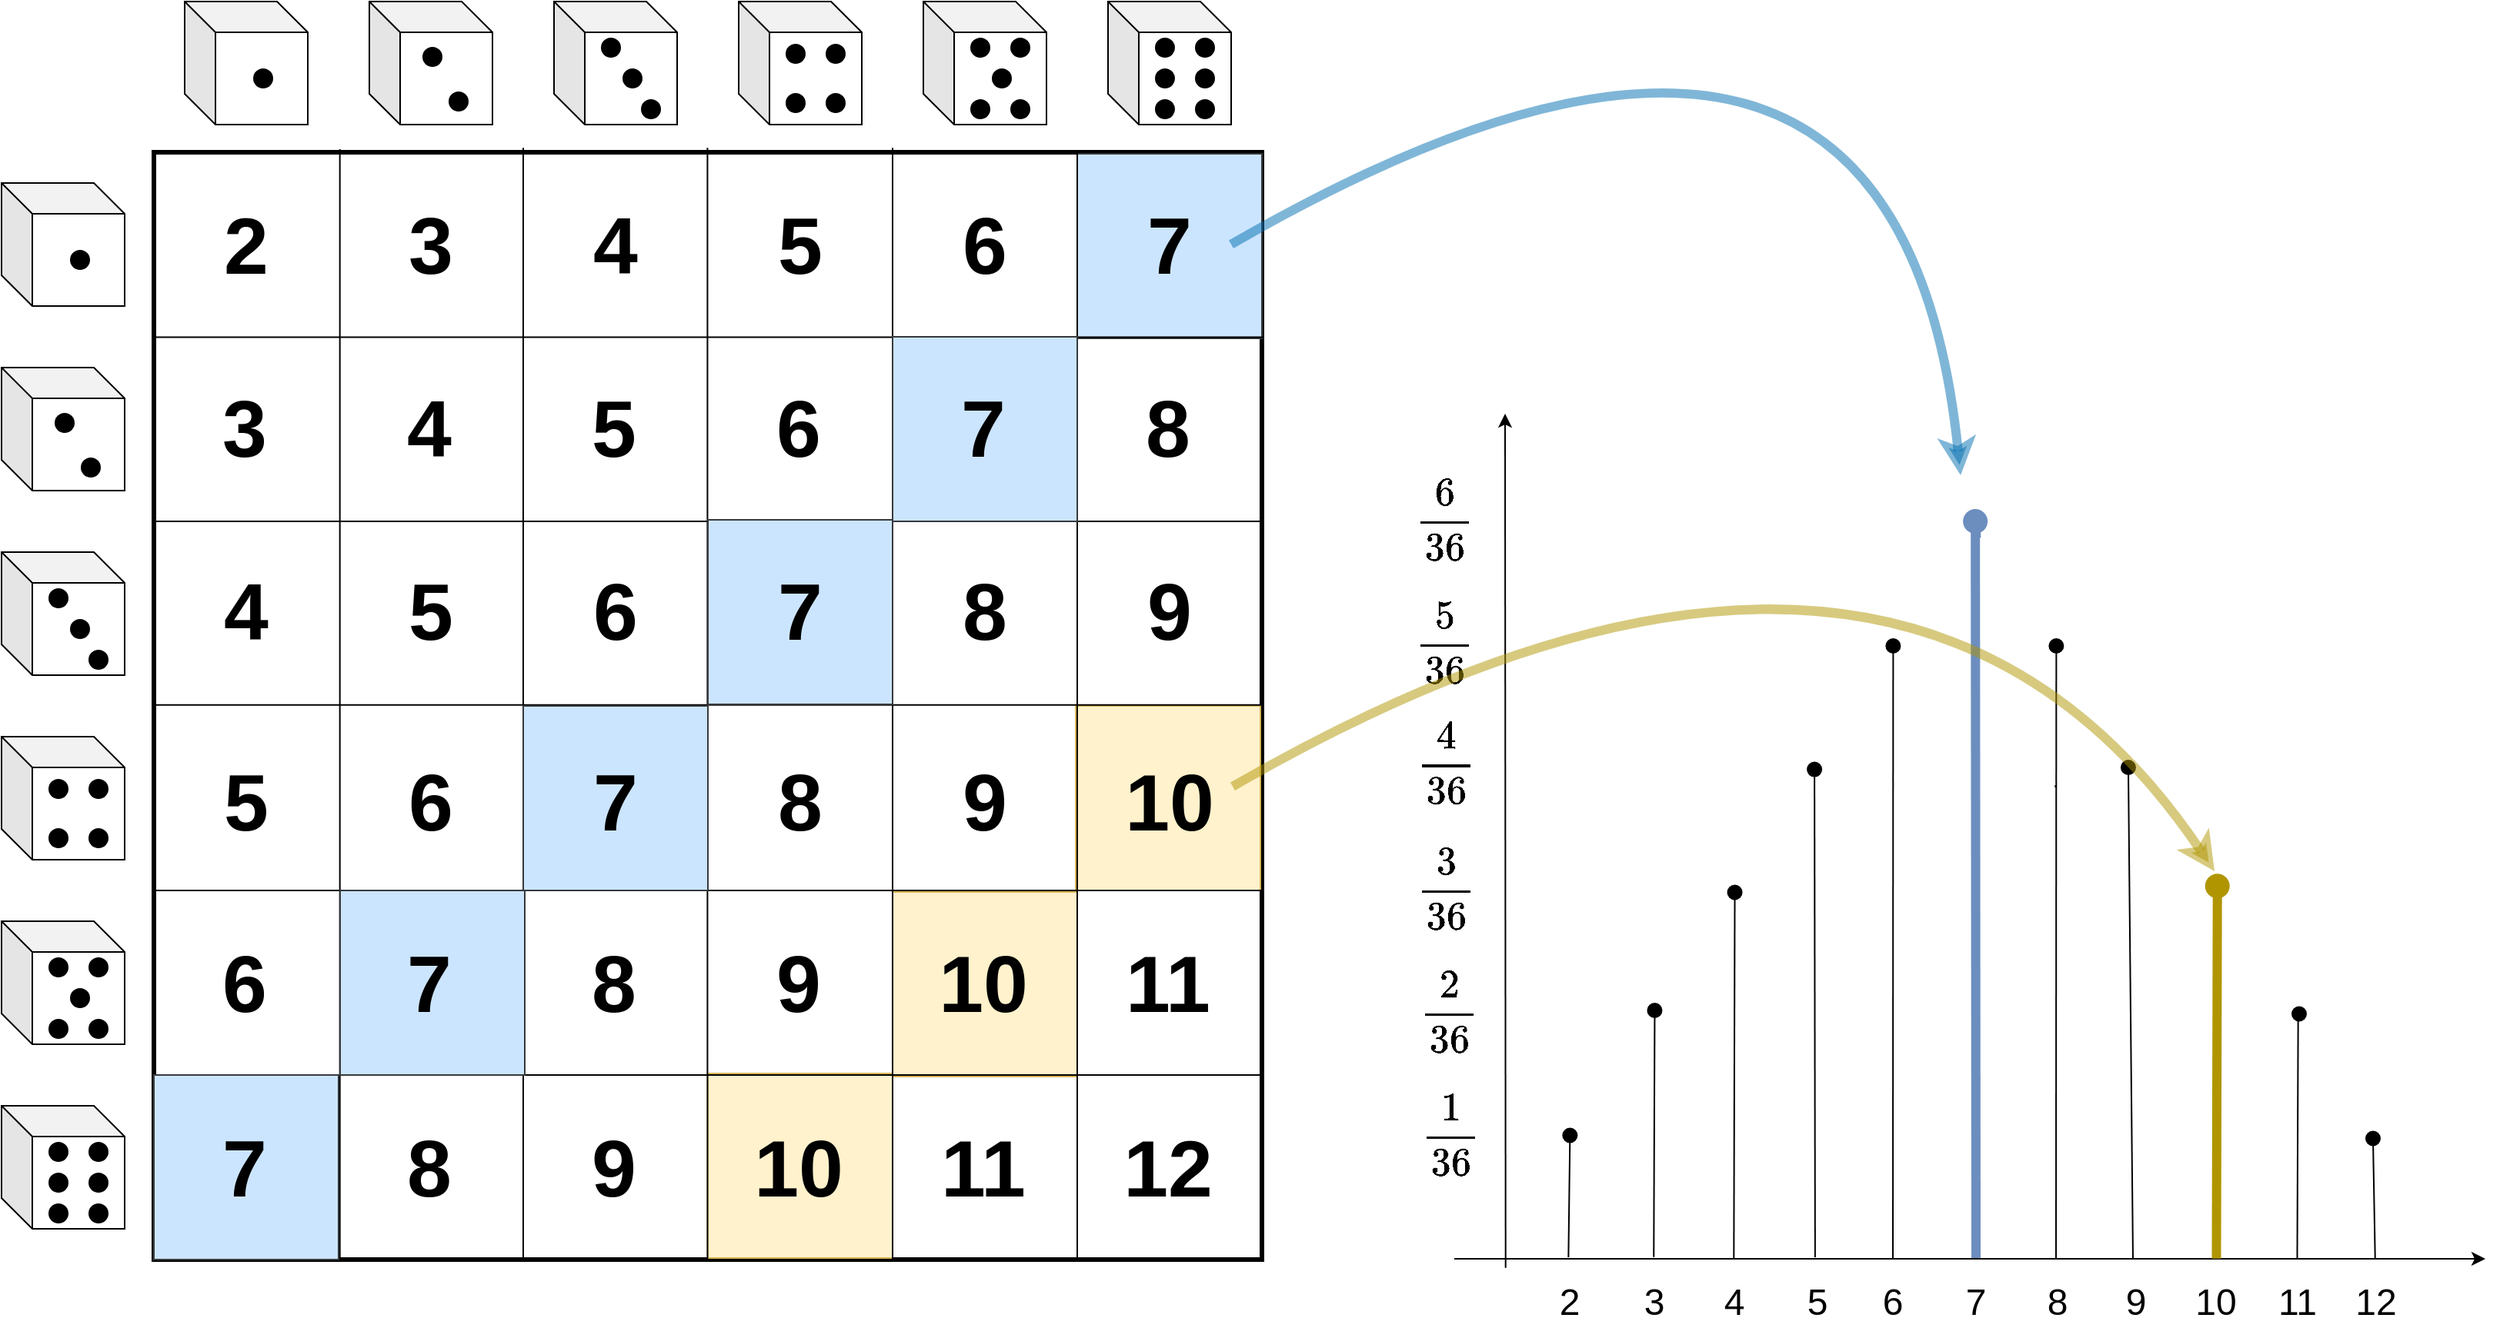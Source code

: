<mxfile version="20.6.0" type="device"><diagram id="nzY0l4XhutitYrdI-aeB" name="Page-1"><mxGraphModel dx="1209" dy="556" grid="1" gridSize="10" guides="1" tooltips="1" connect="1" arrows="1" fold="1" page="1" pageScale="1" pageWidth="850" pageHeight="1100" math="1" shadow="0"><root><mxCell id="0"/><mxCell id="1" parent="0"/><mxCell id="rPhflkrIZMrzXMRbL3An-1" value="" style="rounded=0;whiteSpace=wrap;html=1;strokeWidth=3;" parent="1" vertex="1"><mxGeometry x="120" y="120" width="720" height="720" as="geometry"/></mxCell><mxCell id="jzh67hu_N8r84r_TZuyo-6" value="" style="rounded=0;whiteSpace=wrap;html=1;fontSize=52;fillColor=#fff2cc;strokeColor=#d6b656;" parent="1" vertex="1"><mxGeometry x="480" y="719" width="120" height="120" as="geometry"/></mxCell><mxCell id="jzh67hu_N8r84r_TZuyo-8" value="" style="rounded=0;whiteSpace=wrap;html=1;fontSize=52;fillColor=#fff2cc;strokeColor=#d6b656;" parent="1" vertex="1"><mxGeometry x="719" y="480" width="120" height="120" as="geometry"/></mxCell><mxCell id="jzh67hu_N8r84r_TZuyo-7" value="" style="rounded=0;whiteSpace=wrap;html=1;fontSize=52;fillColor=#fff2cc;strokeColor=#d6b656;" parent="1" vertex="1"><mxGeometry x="600" y="601" width="120" height="120" as="geometry"/></mxCell><mxCell id="fOK0vpeSv_3poe_XGFyb-6" value="" style="rounded=0;whiteSpace=wrap;html=1;fontSize=52;fillColor=#cce5ff;strokeColor=#36393d;" parent="1" vertex="1"><mxGeometry x="720" y="121" width="120" height="120" as="geometry"/></mxCell><mxCell id="rPhflkrIZMrzXMRbL3An-28" value="" style="shape=cube;whiteSpace=wrap;html=1;boundedLbl=1;backgroundOutline=1;darkOpacity=0.05;darkOpacity2=0.1;size=20;rotation=0;" parent="1" vertex="1"><mxGeometry x="21" y="740" width="80" height="80" as="geometry"/></mxCell><mxCell id="rPhflkrIZMrzXMRbL3An-29" value="" style="ellipse;whiteSpace=wrap;html=1;aspect=fixed;fillColor=#000000;" parent="1" vertex="1"><mxGeometry x="52" y="764" width="12" height="12" as="geometry"/></mxCell><mxCell id="rPhflkrIZMrzXMRbL3An-30" value="" style="ellipse;whiteSpace=wrap;html=1;aspect=fixed;fillColor=#000000;" parent="1" vertex="1"><mxGeometry x="52" y="784" width="12" height="12" as="geometry"/></mxCell><mxCell id="rPhflkrIZMrzXMRbL3An-31" value="" style="ellipse;whiteSpace=wrap;html=1;aspect=fixed;fillColor=#000000;" parent="1" vertex="1"><mxGeometry x="52" y="804" width="12" height="12" as="geometry"/></mxCell><mxCell id="rPhflkrIZMrzXMRbL3An-33" value="" style="ellipse;whiteSpace=wrap;html=1;aspect=fixed;fillColor=#000000;" parent="1" vertex="1"><mxGeometry x="78" y="764" width="12" height="12" as="geometry"/></mxCell><mxCell id="rPhflkrIZMrzXMRbL3An-34" value="" style="ellipse;whiteSpace=wrap;html=1;aspect=fixed;fillColor=#000000;" parent="1" vertex="1"><mxGeometry x="78" y="784" width="12" height="12" as="geometry"/></mxCell><mxCell id="rPhflkrIZMrzXMRbL3An-35" value="" style="ellipse;whiteSpace=wrap;html=1;aspect=fixed;fillColor=#000000;" parent="1" vertex="1"><mxGeometry x="78" y="804" width="12" height="12" as="geometry"/></mxCell><mxCell id="rPhflkrIZMrzXMRbL3An-36" value="" style="shape=cube;whiteSpace=wrap;html=1;boundedLbl=1;backgroundOutline=1;darkOpacity=0.05;darkOpacity2=0.1;size=20;rotation=0;" parent="1" vertex="1"><mxGeometry x="21" y="620" width="80" height="80" as="geometry"/></mxCell><mxCell id="rPhflkrIZMrzXMRbL3An-37" value="" style="ellipse;whiteSpace=wrap;html=1;aspect=fixed;fillColor=#000000;" parent="1" vertex="1"><mxGeometry x="52" y="644" width="12" height="12" as="geometry"/></mxCell><mxCell id="rPhflkrIZMrzXMRbL3An-39" value="" style="ellipse;whiteSpace=wrap;html=1;aspect=fixed;fillColor=#000000;" parent="1" vertex="1"><mxGeometry x="52" y="684" width="12" height="12" as="geometry"/></mxCell><mxCell id="rPhflkrIZMrzXMRbL3An-40" value="" style="ellipse;whiteSpace=wrap;html=1;aspect=fixed;fillColor=#000000;" parent="1" vertex="1"><mxGeometry x="78" y="644" width="12" height="12" as="geometry"/></mxCell><mxCell id="rPhflkrIZMrzXMRbL3An-41" value="" style="ellipse;whiteSpace=wrap;html=1;aspect=fixed;fillColor=#000000;" parent="1" vertex="1"><mxGeometry x="66" y="664" width="12" height="12" as="geometry"/></mxCell><mxCell id="rPhflkrIZMrzXMRbL3An-42" value="" style="ellipse;whiteSpace=wrap;html=1;aspect=fixed;fillColor=#000000;" parent="1" vertex="1"><mxGeometry x="78" y="684" width="12" height="12" as="geometry"/></mxCell><mxCell id="rPhflkrIZMrzXMRbL3An-49" value="" style="shape=cube;whiteSpace=wrap;html=1;boundedLbl=1;backgroundOutline=1;darkOpacity=0.05;darkOpacity2=0.1;size=20;rotation=0;" parent="1" vertex="1"><mxGeometry x="21" y="500" width="80" height="80" as="geometry"/></mxCell><mxCell id="rPhflkrIZMrzXMRbL3An-50" value="" style="ellipse;whiteSpace=wrap;html=1;aspect=fixed;fillColor=#000000;" parent="1" vertex="1"><mxGeometry x="52" y="528" width="12" height="12" as="geometry"/></mxCell><mxCell id="rPhflkrIZMrzXMRbL3An-51" value="" style="ellipse;whiteSpace=wrap;html=1;aspect=fixed;fillColor=#000000;" parent="1" vertex="1"><mxGeometry x="52" y="560" width="12" height="12" as="geometry"/></mxCell><mxCell id="rPhflkrIZMrzXMRbL3An-52" value="" style="ellipse;whiteSpace=wrap;html=1;aspect=fixed;fillColor=#000000;" parent="1" vertex="1"><mxGeometry x="78" y="528" width="12" height="12" as="geometry"/></mxCell><mxCell id="rPhflkrIZMrzXMRbL3An-54" value="" style="ellipse;whiteSpace=wrap;html=1;aspect=fixed;fillColor=#000000;" parent="1" vertex="1"><mxGeometry x="78" y="560" width="12" height="12" as="geometry"/></mxCell><mxCell id="rPhflkrIZMrzXMRbL3An-56" value="" style="endArrow=none;html=1;rounded=0;exitX=0;exitY=0.167;exitDx=0;exitDy=0;exitPerimeter=0;entryX=1.002;entryY=0.167;entryDx=0;entryDy=0;entryPerimeter=0;" parent="1" source="rPhflkrIZMrzXMRbL3An-1" target="rPhflkrIZMrzXMRbL3An-1" edge="1"><mxGeometry width="50" height="50" relative="1" as="geometry"><mxPoint x="210" y="380" as="sourcePoint"/><mxPoint x="260" y="330" as="targetPoint"/></mxGeometry></mxCell><mxCell id="rPhflkrIZMrzXMRbL3An-57" value="" style="endArrow=none;html=1;rounded=0;exitX=0;exitY=0.167;exitDx=0;exitDy=0;exitPerimeter=0;entryX=1.002;entryY=0.167;entryDx=0;entryDy=0;entryPerimeter=0;" parent="1" edge="1"><mxGeometry width="50" height="50" relative="1" as="geometry"><mxPoint x="119.28" y="360.0" as="sourcePoint"/><mxPoint x="840.72" y="360.0" as="targetPoint"/></mxGeometry></mxCell><mxCell id="rPhflkrIZMrzXMRbL3An-58" value="" style="endArrow=none;html=1;rounded=0;exitX=0;exitY=0.167;exitDx=0;exitDy=0;exitPerimeter=0;entryX=1.002;entryY=0.167;entryDx=0;entryDy=0;entryPerimeter=0;" parent="1" edge="1"><mxGeometry width="50" height="50" relative="1" as="geometry"><mxPoint x="120.0" y="479.41" as="sourcePoint"/><mxPoint x="841.44" y="479.41" as="targetPoint"/></mxGeometry></mxCell><mxCell id="rPhflkrIZMrzXMRbL3An-59" value="" style="endArrow=none;html=1;rounded=0;exitX=0;exitY=0.167;exitDx=0;exitDy=0;exitPerimeter=0;entryX=1.002;entryY=0.167;entryDx=0;entryDy=0;entryPerimeter=0;" parent="1" edge="1"><mxGeometry width="50" height="50" relative="1" as="geometry"><mxPoint x="120.0" y="600.0" as="sourcePoint"/><mxPoint x="841.44" y="600.0" as="targetPoint"/></mxGeometry></mxCell><mxCell id="rPhflkrIZMrzXMRbL3An-60" value="" style="endArrow=none;html=1;rounded=0;exitX=0;exitY=0.167;exitDx=0;exitDy=0;exitPerimeter=0;entryX=1.002;entryY=0.167;entryDx=0;entryDy=0;entryPerimeter=0;" parent="1" edge="1"><mxGeometry width="50" height="50" relative="1" as="geometry"><mxPoint x="118.56" y="720.0" as="sourcePoint"/><mxPoint x="840.0" y="720.0" as="targetPoint"/></mxGeometry></mxCell><mxCell id="rPhflkrIZMrzXMRbL3An-61" value="" style="endArrow=none;html=1;rounded=0;exitX=0.172;exitY=0;exitDx=0;exitDy=0;exitPerimeter=0;entryX=0.172;entryY=1.004;entryDx=0;entryDy=0;entryPerimeter=0;" parent="1" edge="1"><mxGeometry width="50" height="50" relative="1" as="geometry"><mxPoint x="240.84" y="118.0" as="sourcePoint"/><mxPoint x="240.84" y="840.88" as="targetPoint"/></mxGeometry></mxCell><mxCell id="rPhflkrIZMrzXMRbL3An-62" value="" style="endArrow=none;html=1;rounded=0;exitX=0.172;exitY=0;exitDx=0;exitDy=0;exitPerimeter=0;entryX=0.172;entryY=1.004;entryDx=0;entryDy=0;entryPerimeter=0;" parent="1" edge="1"><mxGeometry width="50" height="50" relative="1" as="geometry"><mxPoint x="360.0" y="117.12" as="sourcePoint"/><mxPoint x="360.0" y="840.0" as="targetPoint"/></mxGeometry></mxCell><mxCell id="rPhflkrIZMrzXMRbL3An-63" value="" style="endArrow=none;html=1;rounded=0;exitX=0.172;exitY=0;exitDx=0;exitDy=0;exitPerimeter=0;entryX=0.172;entryY=1.004;entryDx=0;entryDy=0;entryPerimeter=0;" parent="1" edge="1"><mxGeometry width="50" height="50" relative="1" as="geometry"><mxPoint x="479.71" y="117.12" as="sourcePoint"/><mxPoint x="479.71" y="840.0" as="targetPoint"/></mxGeometry></mxCell><mxCell id="rPhflkrIZMrzXMRbL3An-64" value="" style="endArrow=none;html=1;rounded=0;exitX=0.172;exitY=0;exitDx=0;exitDy=0;exitPerimeter=0;entryX=0.172;entryY=1.004;entryDx=0;entryDy=0;entryPerimeter=0;" parent="1" edge="1"><mxGeometry width="50" height="50" relative="1" as="geometry"><mxPoint x="600.0" y="117.12" as="sourcePoint"/><mxPoint x="600.0" y="840.0" as="targetPoint"/></mxGeometry></mxCell><mxCell id="rPhflkrIZMrzXMRbL3An-65" value="" style="endArrow=none;html=1;rounded=0;exitX=0.172;exitY=0;exitDx=0;exitDy=0;exitPerimeter=0;entryX=0.172;entryY=1.004;entryDx=0;entryDy=0;entryPerimeter=0;" parent="1" edge="1"><mxGeometry width="50" height="50" relative="1" as="geometry"><mxPoint x="720" y="118.56" as="sourcePoint"/><mxPoint x="720" y="841.44" as="targetPoint"/></mxGeometry></mxCell><mxCell id="rPhflkrIZMrzXMRbL3An-72" value="" style="shape=cube;whiteSpace=wrap;html=1;boundedLbl=1;backgroundOutline=1;darkOpacity=0.05;darkOpacity2=0.1;size=20;rotation=0;" parent="1" vertex="1"><mxGeometry x="21" y="380" width="80" height="80" as="geometry"/></mxCell><mxCell id="rPhflkrIZMrzXMRbL3An-73" value="" style="ellipse;whiteSpace=wrap;html=1;aspect=fixed;fillColor=#000000;" parent="1" vertex="1"><mxGeometry x="52" y="404" width="12" height="12" as="geometry"/></mxCell><mxCell id="rPhflkrIZMrzXMRbL3An-76" value="" style="ellipse;whiteSpace=wrap;html=1;aspect=fixed;fillColor=#000000;" parent="1" vertex="1"><mxGeometry x="66" y="424" width="12" height="12" as="geometry"/></mxCell><mxCell id="rPhflkrIZMrzXMRbL3An-77" value="" style="ellipse;whiteSpace=wrap;html=1;aspect=fixed;fillColor=#000000;" parent="1" vertex="1"><mxGeometry x="78" y="444" width="12" height="12" as="geometry"/></mxCell><mxCell id="rPhflkrIZMrzXMRbL3An-78" value="" style="shape=cube;whiteSpace=wrap;html=1;boundedLbl=1;backgroundOutline=1;darkOpacity=0.05;darkOpacity2=0.1;size=20;rotation=0;" parent="1" vertex="1"><mxGeometry x="21" y="260" width="80" height="80" as="geometry"/></mxCell><mxCell id="rPhflkrIZMrzXMRbL3An-79" value="" style="ellipse;whiteSpace=wrap;html=1;aspect=fixed;fillColor=#000000;" parent="1" vertex="1"><mxGeometry x="56" y="290" width="12" height="12" as="geometry"/></mxCell><mxCell id="rPhflkrIZMrzXMRbL3An-81" value="" style="ellipse;whiteSpace=wrap;html=1;aspect=fixed;fillColor=#000000;" parent="1" vertex="1"><mxGeometry x="73" y="319" width="12" height="12" as="geometry"/></mxCell><mxCell id="rPhflkrIZMrzXMRbL3An-82" value="" style="shape=cube;whiteSpace=wrap;html=1;boundedLbl=1;backgroundOutline=1;darkOpacity=0.05;darkOpacity2=0.1;size=20;rotation=0;" parent="1" vertex="1"><mxGeometry x="21" y="140" width="80" height="80" as="geometry"/></mxCell><mxCell id="rPhflkrIZMrzXMRbL3An-84" value="" style="ellipse;whiteSpace=wrap;html=1;aspect=fixed;fillColor=#000000;" parent="1" vertex="1"><mxGeometry x="66" y="184" width="12" height="12" as="geometry"/></mxCell><mxCell id="rPhflkrIZMrzXMRbL3An-113" value="" style="shape=cube;whiteSpace=wrap;html=1;boundedLbl=1;backgroundOutline=1;darkOpacity=0.05;darkOpacity2=0.1;size=20;rotation=0;" parent="1" vertex="1"><mxGeometry x="140" y="22" width="80" height="80" as="geometry"/></mxCell><mxCell id="rPhflkrIZMrzXMRbL3An-114" value="" style="ellipse;whiteSpace=wrap;html=1;aspect=fixed;fillColor=#000000;" parent="1" vertex="1"><mxGeometry x="185" y="66" width="12" height="12" as="geometry"/></mxCell><mxCell id="rPhflkrIZMrzXMRbL3An-115" value="" style="shape=cube;whiteSpace=wrap;html=1;boundedLbl=1;backgroundOutline=1;darkOpacity=0.05;darkOpacity2=0.1;size=20;rotation=0;" parent="1" vertex="1"><mxGeometry x="260" y="22" width="80" height="80" as="geometry"/></mxCell><mxCell id="rPhflkrIZMrzXMRbL3An-116" value="" style="ellipse;whiteSpace=wrap;html=1;aspect=fixed;fillColor=#000000;" parent="1" vertex="1"><mxGeometry x="295" y="52" width="12" height="12" as="geometry"/></mxCell><mxCell id="rPhflkrIZMrzXMRbL3An-117" value="" style="ellipse;whiteSpace=wrap;html=1;aspect=fixed;fillColor=#000000;" parent="1" vertex="1"><mxGeometry x="312" y="81" width="12" height="12" as="geometry"/></mxCell><mxCell id="rPhflkrIZMrzXMRbL3An-118" value="" style="shape=cube;whiteSpace=wrap;html=1;boundedLbl=1;backgroundOutline=1;darkOpacity=0.05;darkOpacity2=0.1;size=20;rotation=0;" parent="1" vertex="1"><mxGeometry x="380" y="22" width="80" height="80" as="geometry"/></mxCell><mxCell id="rPhflkrIZMrzXMRbL3An-119" value="" style="ellipse;whiteSpace=wrap;html=1;aspect=fixed;fillColor=#000000;" parent="1" vertex="1"><mxGeometry x="411" y="46" width="12" height="12" as="geometry"/></mxCell><mxCell id="rPhflkrIZMrzXMRbL3An-120" value="" style="ellipse;whiteSpace=wrap;html=1;aspect=fixed;fillColor=#000000;" parent="1" vertex="1"><mxGeometry x="425" y="66" width="12" height="12" as="geometry"/></mxCell><mxCell id="rPhflkrIZMrzXMRbL3An-121" value="" style="ellipse;whiteSpace=wrap;html=1;aspect=fixed;fillColor=#000000;" parent="1" vertex="1"><mxGeometry x="437" y="86" width="12" height="12" as="geometry"/></mxCell><mxCell id="rPhflkrIZMrzXMRbL3An-122" value="" style="shape=cube;whiteSpace=wrap;html=1;boundedLbl=1;backgroundOutline=1;darkOpacity=0.05;darkOpacity2=0.1;size=20;rotation=0;" parent="1" vertex="1"><mxGeometry x="500" y="22" width="80" height="80" as="geometry"/></mxCell><mxCell id="rPhflkrIZMrzXMRbL3An-123" value="" style="ellipse;whiteSpace=wrap;html=1;aspect=fixed;fillColor=#000000;" parent="1" vertex="1"><mxGeometry x="531" y="50" width="12" height="12" as="geometry"/></mxCell><mxCell id="rPhflkrIZMrzXMRbL3An-124" value="" style="ellipse;whiteSpace=wrap;html=1;aspect=fixed;fillColor=#000000;" parent="1" vertex="1"><mxGeometry x="531" y="82" width="12" height="12" as="geometry"/></mxCell><mxCell id="rPhflkrIZMrzXMRbL3An-125" value="" style="ellipse;whiteSpace=wrap;html=1;aspect=fixed;fillColor=#000000;" parent="1" vertex="1"><mxGeometry x="557" y="50" width="12" height="12" as="geometry"/></mxCell><mxCell id="rPhflkrIZMrzXMRbL3An-126" value="" style="ellipse;whiteSpace=wrap;html=1;aspect=fixed;fillColor=#000000;" parent="1" vertex="1"><mxGeometry x="557" y="82" width="12" height="12" as="geometry"/></mxCell><mxCell id="rPhflkrIZMrzXMRbL3An-127" value="" style="shape=cube;whiteSpace=wrap;html=1;boundedLbl=1;backgroundOutline=1;darkOpacity=0.05;darkOpacity2=0.1;size=20;rotation=0;" parent="1" vertex="1"><mxGeometry x="620" y="22" width="80" height="80" as="geometry"/></mxCell><mxCell id="rPhflkrIZMrzXMRbL3An-128" value="" style="ellipse;whiteSpace=wrap;html=1;aspect=fixed;fillColor=#000000;" parent="1" vertex="1"><mxGeometry x="651" y="46" width="12" height="12" as="geometry"/></mxCell><mxCell id="rPhflkrIZMrzXMRbL3An-129" value="" style="ellipse;whiteSpace=wrap;html=1;aspect=fixed;fillColor=#000000;" parent="1" vertex="1"><mxGeometry x="651" y="86" width="12" height="12" as="geometry"/></mxCell><mxCell id="rPhflkrIZMrzXMRbL3An-130" value="" style="ellipse;whiteSpace=wrap;html=1;aspect=fixed;fillColor=#000000;" parent="1" vertex="1"><mxGeometry x="677" y="46" width="12" height="12" as="geometry"/></mxCell><mxCell id="rPhflkrIZMrzXMRbL3An-131" value="" style="ellipse;whiteSpace=wrap;html=1;aspect=fixed;fillColor=#000000;" parent="1" vertex="1"><mxGeometry x="665" y="66" width="12" height="12" as="geometry"/></mxCell><mxCell id="rPhflkrIZMrzXMRbL3An-132" value="" style="ellipse;whiteSpace=wrap;html=1;aspect=fixed;fillColor=#000000;" parent="1" vertex="1"><mxGeometry x="677" y="86" width="12" height="12" as="geometry"/></mxCell><mxCell id="rPhflkrIZMrzXMRbL3An-133" value="" style="shape=cube;whiteSpace=wrap;html=1;boundedLbl=1;backgroundOutline=1;darkOpacity=0.05;darkOpacity2=0.1;size=20;rotation=0;" parent="1" vertex="1"><mxGeometry x="740" y="22" width="80" height="80" as="geometry"/></mxCell><mxCell id="rPhflkrIZMrzXMRbL3An-134" value="" style="ellipse;whiteSpace=wrap;html=1;aspect=fixed;fillColor=#000000;" parent="1" vertex="1"><mxGeometry x="771" y="46" width="12" height="12" as="geometry"/></mxCell><mxCell id="rPhflkrIZMrzXMRbL3An-135" value="" style="ellipse;whiteSpace=wrap;html=1;aspect=fixed;fillColor=#000000;" parent="1" vertex="1"><mxGeometry x="771" y="66" width="12" height="12" as="geometry"/></mxCell><mxCell id="rPhflkrIZMrzXMRbL3An-136" value="" style="ellipse;whiteSpace=wrap;html=1;aspect=fixed;fillColor=#000000;" parent="1" vertex="1"><mxGeometry x="771" y="86" width="12" height="12" as="geometry"/></mxCell><mxCell id="rPhflkrIZMrzXMRbL3An-137" value="" style="ellipse;whiteSpace=wrap;html=1;aspect=fixed;fillColor=#000000;" parent="1" vertex="1"><mxGeometry x="797" y="46" width="12" height="12" as="geometry"/></mxCell><mxCell id="rPhflkrIZMrzXMRbL3An-138" value="" style="ellipse;whiteSpace=wrap;html=1;aspect=fixed;fillColor=#000000;" parent="1" vertex="1"><mxGeometry x="797" y="66" width="12" height="12" as="geometry"/></mxCell><mxCell id="rPhflkrIZMrzXMRbL3An-139" value="" style="ellipse;whiteSpace=wrap;html=1;aspect=fixed;fillColor=#000000;" parent="1" vertex="1"><mxGeometry x="797" y="86" width="12" height="12" as="geometry"/></mxCell><mxCell id="rPhflkrIZMrzXMRbL3An-141" value="2" style="text;html=1;strokeColor=none;fillColor=none;align=center;verticalAlign=middle;whiteSpace=wrap;rounded=0;fontStyle=1;fontSize=52;" parent="1" vertex="1"><mxGeometry x="150" y="166" width="60" height="30" as="geometry"/></mxCell><mxCell id="rPhflkrIZMrzXMRbL3An-142" value="3" style="text;html=1;strokeColor=none;fillColor=none;align=center;verticalAlign=middle;whiteSpace=wrap;rounded=0;fontStyle=1;fontSize=52;" parent="1" vertex="1"><mxGeometry x="270" y="166" width="60" height="30" as="geometry"/></mxCell><mxCell id="rPhflkrIZMrzXMRbL3An-143" value="4" style="text;html=1;strokeColor=none;fillColor=none;align=center;verticalAlign=middle;whiteSpace=wrap;rounded=0;fontStyle=1;fontSize=52;" parent="1" vertex="1"><mxGeometry x="390" y="166" width="60" height="30" as="geometry"/></mxCell><mxCell id="rPhflkrIZMrzXMRbL3An-144" value="5" style="text;html=1;strokeColor=none;fillColor=none;align=center;verticalAlign=middle;whiteSpace=wrap;rounded=0;fontStyle=1;fontSize=52;" parent="1" vertex="1"><mxGeometry x="510" y="166" width="60" height="30" as="geometry"/></mxCell><mxCell id="rPhflkrIZMrzXMRbL3An-145" value="6" style="text;html=1;strokeColor=none;fillColor=none;align=center;verticalAlign=middle;whiteSpace=wrap;rounded=0;fontStyle=1;fontSize=52;" parent="1" vertex="1"><mxGeometry x="630" y="166" width="60" height="30" as="geometry"/></mxCell><mxCell id="rPhflkrIZMrzXMRbL3An-146" value="7" style="text;html=1;strokeColor=none;fillColor=none;align=center;verticalAlign=middle;whiteSpace=wrap;rounded=0;fontStyle=1;fontSize=52;" parent="1" vertex="1"><mxGeometry x="750" y="166" width="60" height="30" as="geometry"/></mxCell><mxCell id="rPhflkrIZMrzXMRbL3An-147" value="3" style="text;html=1;strokeColor=none;fillColor=none;align=center;verticalAlign=middle;whiteSpace=wrap;rounded=0;fontStyle=1;fontSize=52;" parent="1" vertex="1"><mxGeometry x="149" y="285" width="60" height="30" as="geometry"/></mxCell><mxCell id="rPhflkrIZMrzXMRbL3An-148" value="4" style="text;html=1;strokeColor=none;fillColor=none;align=center;verticalAlign=middle;whiteSpace=wrap;rounded=0;fontStyle=1;fontSize=52;" parent="1" vertex="1"><mxGeometry x="269" y="285" width="60" height="30" as="geometry"/></mxCell><mxCell id="rPhflkrIZMrzXMRbL3An-149" value="5" style="text;html=1;strokeColor=none;fillColor=none;align=center;verticalAlign=middle;whiteSpace=wrap;rounded=0;fontStyle=1;fontSize=52;" parent="1" vertex="1"><mxGeometry x="389" y="285" width="60" height="30" as="geometry"/></mxCell><mxCell id="fOK0vpeSv_3poe_XGFyb-5" value="" style="rounded=0;whiteSpace=wrap;html=1;fontSize=52;fillColor=#cce5ff;strokeColor=#36393d;" parent="1" vertex="1"><mxGeometry x="600" y="240" width="120" height="120" as="geometry"/></mxCell><mxCell id="rPhflkrIZMrzXMRbL3An-150" value="6" style="text;html=1;strokeColor=none;fillColor=none;align=center;verticalAlign=middle;whiteSpace=wrap;rounded=0;fontStyle=1;fontSize=52;" parent="1" vertex="1"><mxGeometry x="509" y="285" width="60" height="30" as="geometry"/></mxCell><mxCell id="rPhflkrIZMrzXMRbL3An-151" value="7" style="text;html=1;strokeColor=none;fillColor=none;align=center;verticalAlign=middle;whiteSpace=wrap;rounded=0;fontStyle=1;fontSize=52;" parent="1" vertex="1"><mxGeometry x="629" y="285" width="60" height="30" as="geometry"/></mxCell><mxCell id="rPhflkrIZMrzXMRbL3An-152" value="8" style="text;html=1;strokeColor=none;fillColor=none;align=center;verticalAlign=middle;whiteSpace=wrap;rounded=0;fontStyle=1;fontSize=52;" parent="1" vertex="1"><mxGeometry x="749" y="285" width="60" height="30" as="geometry"/></mxCell><mxCell id="rPhflkrIZMrzXMRbL3An-159" value="4" style="text;html=1;strokeColor=none;fillColor=none;align=center;verticalAlign=middle;whiteSpace=wrap;rounded=0;fontStyle=1;fontSize=52;" parent="1" vertex="1"><mxGeometry x="150" y="404" width="60" height="30" as="geometry"/></mxCell><mxCell id="rPhflkrIZMrzXMRbL3An-160" value="5" style="text;html=1;strokeColor=none;fillColor=none;align=center;verticalAlign=middle;whiteSpace=wrap;rounded=0;fontStyle=1;fontSize=52;" parent="1" vertex="1"><mxGeometry x="270" y="404" width="60" height="30" as="geometry"/></mxCell><mxCell id="fOK0vpeSv_3poe_XGFyb-4" value="" style="rounded=0;whiteSpace=wrap;html=1;fontSize=52;fillColor=#cce5ff;strokeColor=#36393d;" parent="1" vertex="1"><mxGeometry x="480" y="359" width="120" height="120" as="geometry"/></mxCell><mxCell id="rPhflkrIZMrzXMRbL3An-161" value="6" style="text;html=1;strokeColor=none;fillColor=none;align=center;verticalAlign=middle;whiteSpace=wrap;rounded=0;fontStyle=1;fontSize=52;" parent="1" vertex="1"><mxGeometry x="390" y="404" width="60" height="30" as="geometry"/></mxCell><mxCell id="rPhflkrIZMrzXMRbL3An-162" value="7" style="text;html=1;strokeColor=none;fillColor=none;align=center;verticalAlign=middle;whiteSpace=wrap;rounded=0;fontStyle=1;fontSize=52;" parent="1" vertex="1"><mxGeometry x="510" y="404" width="60" height="30" as="geometry"/></mxCell><mxCell id="rPhflkrIZMrzXMRbL3An-163" value="8" style="text;html=1;strokeColor=none;fillColor=none;align=center;verticalAlign=middle;whiteSpace=wrap;rounded=0;fontStyle=1;fontSize=52;" parent="1" vertex="1"><mxGeometry x="630" y="404" width="60" height="30" as="geometry"/></mxCell><mxCell id="rPhflkrIZMrzXMRbL3An-164" value="9" style="text;html=1;strokeColor=none;fillColor=none;align=center;verticalAlign=middle;whiteSpace=wrap;rounded=0;fontStyle=1;fontSize=52;" parent="1" vertex="1"><mxGeometry x="750" y="404" width="60" height="30" as="geometry"/></mxCell><mxCell id="rPhflkrIZMrzXMRbL3An-165" value="5" style="text;html=1;strokeColor=none;fillColor=none;align=center;verticalAlign=middle;whiteSpace=wrap;rounded=0;fontStyle=1;fontSize=52;" parent="1" vertex="1"><mxGeometry x="150" y="528" width="60" height="30" as="geometry"/></mxCell><mxCell id="rPhflkrIZMrzXMRbL3An-166" value="6" style="text;html=1;strokeColor=none;fillColor=none;align=center;verticalAlign=middle;whiteSpace=wrap;rounded=0;fontStyle=1;fontSize=52;" parent="1" vertex="1"><mxGeometry x="270" y="528" width="60" height="30" as="geometry"/></mxCell><mxCell id="fOK0vpeSv_3poe_XGFyb-3" value="" style="rounded=0;whiteSpace=wrap;html=1;fontSize=52;fillColor=#cce5ff;strokeColor=#36393d;" parent="1" vertex="1"><mxGeometry x="360" y="480" width="120" height="120" as="geometry"/></mxCell><mxCell id="rPhflkrIZMrzXMRbL3An-167" value="7" style="text;html=1;strokeColor=none;fillColor=none;align=center;verticalAlign=middle;whiteSpace=wrap;rounded=0;fontStyle=1;fontSize=52;" parent="1" vertex="1"><mxGeometry x="390" y="528" width="60" height="30" as="geometry"/></mxCell><mxCell id="rPhflkrIZMrzXMRbL3An-168" value="8" style="text;html=1;strokeColor=none;fillColor=none;align=center;verticalAlign=middle;whiteSpace=wrap;rounded=0;fontStyle=1;fontSize=52;" parent="1" vertex="1"><mxGeometry x="510" y="528" width="60" height="30" as="geometry"/></mxCell><mxCell id="rPhflkrIZMrzXMRbL3An-169" value="9" style="text;html=1;strokeColor=none;fillColor=none;align=center;verticalAlign=middle;whiteSpace=wrap;rounded=0;fontStyle=1;fontSize=52;" parent="1" vertex="1"><mxGeometry x="630" y="528" width="60" height="30" as="geometry"/></mxCell><mxCell id="rPhflkrIZMrzXMRbL3An-170" value="10" style="text;html=1;strokeColor=none;fillColor=none;align=center;verticalAlign=middle;whiteSpace=wrap;rounded=0;fontStyle=1;fontSize=52;" parent="1" vertex="1"><mxGeometry x="750" y="528" width="60" height="30" as="geometry"/></mxCell><mxCell id="fOK0vpeSv_3poe_XGFyb-2" value="" style="rounded=0;whiteSpace=wrap;html=1;fontSize=52;fillColor=#cce5ff;strokeColor=#36393d;" parent="1" vertex="1"><mxGeometry x="241" y="600" width="120" height="120" as="geometry"/></mxCell><mxCell id="rPhflkrIZMrzXMRbL3An-171" value="6" style="text;html=1;strokeColor=none;fillColor=none;align=center;verticalAlign=middle;whiteSpace=wrap;rounded=0;fontStyle=1;fontSize=52;" parent="1" vertex="1"><mxGeometry x="149" y="646" width="60" height="30" as="geometry"/></mxCell><mxCell id="rPhflkrIZMrzXMRbL3An-172" value="7" style="text;html=1;strokeColor=none;fillColor=none;align=center;verticalAlign=middle;whiteSpace=wrap;rounded=0;fontStyle=1;fontSize=52;" parent="1" vertex="1"><mxGeometry x="269" y="646" width="60" height="30" as="geometry"/></mxCell><mxCell id="rPhflkrIZMrzXMRbL3An-173" value="8" style="text;html=1;strokeColor=none;fillColor=none;align=center;verticalAlign=middle;whiteSpace=wrap;rounded=0;fontStyle=1;fontSize=52;" parent="1" vertex="1"><mxGeometry x="389" y="646" width="60" height="30" as="geometry"/></mxCell><mxCell id="rPhflkrIZMrzXMRbL3An-174" value="9" style="text;html=1;strokeColor=none;fillColor=none;align=center;verticalAlign=middle;whiteSpace=wrap;rounded=0;fontStyle=1;fontSize=52;" parent="1" vertex="1"><mxGeometry x="509" y="646" width="60" height="30" as="geometry"/></mxCell><mxCell id="rPhflkrIZMrzXMRbL3An-175" value="10" style="text;html=1;strokeColor=none;fillColor=none;align=center;verticalAlign=middle;whiteSpace=wrap;rounded=0;fontStyle=1;fontSize=52;" parent="1" vertex="1"><mxGeometry x="629" y="646" width="60" height="30" as="geometry"/></mxCell><mxCell id="rPhflkrIZMrzXMRbL3An-176" value="11" style="text;html=1;strokeColor=none;fillColor=none;align=center;verticalAlign=middle;whiteSpace=wrap;rounded=0;fontStyle=1;fontSize=52;" parent="1" vertex="1"><mxGeometry x="749" y="646" width="60" height="30" as="geometry"/></mxCell><mxCell id="fOK0vpeSv_3poe_XGFyb-1" value="" style="rounded=0;whiteSpace=wrap;html=1;fontSize=52;fillColor=#cce5ff;strokeColor=#36393d;" parent="1" vertex="1"><mxGeometry x="120" y="720" width="120" height="120" as="geometry"/></mxCell><mxCell id="rPhflkrIZMrzXMRbL3An-177" value="7" style="text;html=1;strokeColor=none;fillColor=none;align=center;verticalAlign=middle;whiteSpace=wrap;rounded=0;fontStyle=1;fontSize=52;" parent="1" vertex="1"><mxGeometry x="149" y="766" width="60" height="30" as="geometry"/></mxCell><mxCell id="rPhflkrIZMrzXMRbL3An-178" value="8" style="text;html=1;strokeColor=none;fillColor=none;align=center;verticalAlign=middle;whiteSpace=wrap;rounded=0;fontStyle=1;fontSize=52;" parent="1" vertex="1"><mxGeometry x="269" y="766" width="60" height="30" as="geometry"/></mxCell><mxCell id="rPhflkrIZMrzXMRbL3An-179" value="9" style="text;html=1;strokeColor=none;fillColor=none;align=center;verticalAlign=middle;whiteSpace=wrap;rounded=0;fontStyle=1;fontSize=52;" parent="1" vertex="1"><mxGeometry x="389" y="766" width="60" height="30" as="geometry"/></mxCell><mxCell id="rPhflkrIZMrzXMRbL3An-180" value="10" style="text;html=1;strokeColor=none;fillColor=none;align=center;verticalAlign=middle;whiteSpace=wrap;rounded=0;fontStyle=1;fontSize=52;" parent="1" vertex="1"><mxGeometry x="509" y="766" width="60" height="30" as="geometry"/></mxCell><mxCell id="rPhflkrIZMrzXMRbL3An-181" value="11" style="text;html=1;strokeColor=none;fillColor=none;align=center;verticalAlign=middle;whiteSpace=wrap;rounded=0;fontStyle=1;fontSize=52;" parent="1" vertex="1"><mxGeometry x="629" y="766" width="60" height="30" as="geometry"/></mxCell><mxCell id="rPhflkrIZMrzXMRbL3An-182" value="12" style="text;html=1;strokeColor=none;fillColor=none;align=center;verticalAlign=middle;whiteSpace=wrap;rounded=0;fontStyle=1;fontSize=52;" parent="1" vertex="1"><mxGeometry x="749" y="766" width="60" height="30" as="geometry"/></mxCell><mxCell id="jzh67hu_N8r84r_TZuyo-56" value="$$\frac{2}{36}$$" style="text;html=1;align=center;verticalAlign=middle;resizable=0;points=[];autosize=1;strokeColor=none;fillColor=none;fontSize=22;flipH=1;" parent="1" vertex="1"><mxGeometry x="871" y="658" width="180" height="40" as="geometry"/></mxCell><mxCell id="jzh67hu_N8r84r_TZuyo-58" value="$$\frac{1}{36}$$" style="text;html=1;align=center;verticalAlign=middle;resizable=0;points=[];autosize=1;strokeColor=none;fillColor=none;fontSize=22;flipH=1;" parent="1" vertex="1"><mxGeometry x="872" y="738" width="180" height="40" as="geometry"/></mxCell><mxCell id="jzh67hu_N8r84r_TZuyo-59" value="$$\frac{3}{36}$$" style="text;html=1;align=center;verticalAlign=middle;resizable=0;points=[];autosize=1;strokeColor=none;fillColor=none;fontSize=22;flipH=1;" parent="1" vertex="1"><mxGeometry x="869" y="578" width="180" height="40" as="geometry"/></mxCell><mxCell id="jzh67hu_N8r84r_TZuyo-60" value="$$\frac{4}{36}$$" style="text;html=1;align=center;verticalAlign=middle;resizable=0;points=[];autosize=1;strokeColor=none;fillColor=none;fontSize=22;flipH=1;" parent="1" vertex="1"><mxGeometry x="869" y="497" width="180" height="40" as="geometry"/></mxCell><mxCell id="jzh67hu_N8r84r_TZuyo-61" value="$$\frac{5}{36}$$" style="text;html=1;align=center;verticalAlign=middle;resizable=0;points=[];autosize=1;strokeColor=none;fillColor=none;fontSize=22;flipH=1;" parent="1" vertex="1"><mxGeometry x="868" y="418" width="180" height="40" as="geometry"/></mxCell><mxCell id="jzh67hu_N8r84r_TZuyo-62" value="$$\frac{6}{36}$$" style="text;html=1;align=center;verticalAlign=middle;resizable=0;points=[];autosize=1;strokeColor=none;fillColor=none;fontSize=22;flipH=1;" parent="1" vertex="1"><mxGeometry x="868" y="338" width="180" height="40" as="geometry"/></mxCell><mxCell id="jzh67hu_N8r84r_TZuyo-65" value="" style="curved=1;endArrow=classic;html=1;rounded=0;strokeColor=#006EAF;strokeWidth=6;fontSize=12;opacity=50;fillColor=#1ba1e2;" parent="1" edge="1"><mxGeometry width="50" height="50" relative="1" as="geometry"><mxPoint x="820" y="179.87" as="sourcePoint"/><mxPoint x="1294" y="330" as="targetPoint"/><Array as="points"><mxPoint x="1253" y="-70"/></Array></mxGeometry></mxCell><mxCell id="jzh67hu_N8r84r_TZuyo-1" value="" style="endArrow=classic;html=1;rounded=0;" parent="1" edge="1"><mxGeometry width="50" height="50" relative="1" as="geometry"><mxPoint x="965" y="839.5" as="sourcePoint"/><mxPoint x="1635" y="839.5" as="targetPoint"/></mxGeometry></mxCell><mxCell id="jzh67hu_N8r84r_TZuyo-2" value="" style="endArrow=classic;html=1;rounded=0;" parent="1" edge="1"><mxGeometry width="50" height="50" relative="1" as="geometry"><mxPoint x="998.347" y="845.375" as="sourcePoint"/><mxPoint x="998" y="290" as="targetPoint"/></mxGeometry></mxCell><mxCell id="jzh67hu_N8r84r_TZuyo-9" value="2" style="text;html=1;strokeColor=none;fillColor=none;align=center;verticalAlign=middle;whiteSpace=wrap;rounded=0;strokeWidth=2;opacity=40;fontSize=24;" parent="1" vertex="1"><mxGeometry x="1001.463" y="845.375" width="78.134" height="44.625" as="geometry"/></mxCell><mxCell id="jzh67hu_N8r84r_TZuyo-12" value="3" style="text;html=1;strokeColor=none;fillColor=none;align=center;verticalAlign=middle;whiteSpace=wrap;rounded=0;strokeWidth=2;opacity=40;fontSize=24;" parent="1" vertex="1"><mxGeometry x="1056.156" y="845.375" width="78.134" height="44.625" as="geometry"/></mxCell><mxCell id="jzh67hu_N8r84r_TZuyo-13" value="4" style="text;html=1;strokeColor=none;fillColor=none;align=center;verticalAlign=middle;whiteSpace=wrap;rounded=0;strokeWidth=2;opacity=40;fontSize=24;" parent="1" vertex="1"><mxGeometry x="1108.246" y="845.375" width="78.134" height="44.625" as="geometry"/></mxCell><mxCell id="jzh67hu_N8r84r_TZuyo-14" value="5" style="text;html=1;strokeColor=none;fillColor=none;align=center;verticalAlign=middle;whiteSpace=wrap;rounded=0;strokeWidth=2;opacity=40;fontSize=24;" parent="1" vertex="1"><mxGeometry x="1161.638" y="845.375" width="78.134" height="44.625" as="geometry"/></mxCell><mxCell id="jzh67hu_N8r84r_TZuyo-15" value="6" style="text;html=1;strokeColor=none;fillColor=none;align=center;verticalAlign=middle;whiteSpace=wrap;rounded=0;strokeWidth=2;opacity=40;fontSize=24;" parent="1" vertex="1"><mxGeometry x="1211.122" y="845.375" width="78.134" height="44.625" as="geometry"/></mxCell><mxCell id="jzh67hu_N8r84r_TZuyo-16" value="7" style="text;html=1;strokeColor=none;fillColor=none;align=center;verticalAlign=middle;whiteSpace=wrap;rounded=0;strokeWidth=2;opacity=40;fontSize=24;" parent="1" vertex="1"><mxGeometry x="1264.514" y="845.375" width="78.134" height="44.625" as="geometry"/></mxCell><mxCell id="jzh67hu_N8r84r_TZuyo-17" value="8" style="text;html=1;strokeColor=none;fillColor=none;align=center;verticalAlign=middle;whiteSpace=wrap;rounded=0;strokeWidth=2;opacity=40;fontSize=24;" parent="1" vertex="1"><mxGeometry x="1317.906" y="845.375" width="78.134" height="44.625" as="geometry"/></mxCell><mxCell id="jzh67hu_N8r84r_TZuyo-18" value="9" style="text;html=1;strokeColor=none;fillColor=none;align=center;verticalAlign=middle;whiteSpace=wrap;rounded=0;strokeWidth=2;opacity=40;fontSize=24;" parent="1" vertex="1"><mxGeometry x="1368.693" y="845.375" width="78.134" height="44.625" as="geometry"/></mxCell><mxCell id="jzh67hu_N8r84r_TZuyo-19" value="10" style="text;html=1;strokeColor=none;fillColor=none;align=center;verticalAlign=middle;whiteSpace=wrap;rounded=0;strokeWidth=2;opacity=40;fontSize=24;" parent="1" vertex="1"><mxGeometry x="1420.782" y="845.375" width="78.134" height="44.625" as="geometry"/></mxCell><mxCell id="jzh67hu_N8r84r_TZuyo-20" value="11" style="text;html=1;strokeColor=none;fillColor=none;align=center;verticalAlign=middle;whiteSpace=wrap;rounded=0;strokeWidth=2;opacity=40;fontSize=24;" parent="1" vertex="1"><mxGeometry x="1474.174" y="845.375" width="78.134" height="44.625" as="geometry"/></mxCell><mxCell id="jzh67hu_N8r84r_TZuyo-21" value="12" style="text;html=1;strokeColor=none;fillColor=none;align=center;verticalAlign=middle;whiteSpace=wrap;rounded=0;strokeWidth=2;opacity=40;fontSize=24;" parent="1" vertex="1"><mxGeometry x="1524.961" y="845.375" width="78.134" height="44.625" as="geometry"/></mxCell><mxCell id="jzh67hu_N8r84r_TZuyo-23" value="" style="endArrow=none;html=1;rounded=0;" parent="1" target="jzh67hu_N8r84r_TZuyo-68" edge="1"><mxGeometry width="50" height="50" relative="1" as="geometry"><mxPoint x="1039.181" y="838.5" as="sourcePoint"/><mxPoint x="1039.832" y="779" as="targetPoint"/></mxGeometry></mxCell><mxCell id="jzh67hu_N8r84r_TZuyo-26" value="" style="endArrow=none;html=1;rounded=0;entryX=0.518;entryY=0.693;entryDx=0;entryDy=0;entryPerimeter=0;" parent="1" target="jzh67hu_N8r84r_TZuyo-34" edge="1"><mxGeometry width="50" height="50" relative="1" as="geometry"><mxPoint x="1146.662" y="839.5" as="sourcePoint"/><mxPoint x="1147.313" y="661" as="targetPoint"/></mxGeometry></mxCell><mxCell id="jzh67hu_N8r84r_TZuyo-28" value="" style="endArrow=none;html=1;rounded=0;startArrow=none;" parent="1" edge="1"><mxGeometry width="50" height="50" relative="1" as="geometry"><mxPoint x="1513.244" y="719.995" as="sourcePoint"/><mxPoint x="1512.738" y="720.503" as="targetPoint"/></mxGeometry></mxCell><mxCell id="jzh67hu_N8r84r_TZuyo-30" value="" style="endArrow=none;html=1;rounded=0;" parent="1" target="jzh67hu_N8r84r_TZuyo-35" edge="1"><mxGeometry width="50" height="50" relative="1" as="geometry"><mxPoint x="1199.449" y="838.5" as="sourcePoint"/><mxPoint x="1200.751" y="600.5" as="targetPoint"/></mxGeometry></mxCell><mxCell id="jzh67hu_N8r84r_TZuyo-31" value="" style="endArrow=none;html=1;rounded=0;startArrow=none;" parent="1" edge="1"><mxGeometry width="50" height="50" relative="1" as="geometry"><mxPoint x="1355.671" y="533" as="sourcePoint"/><mxPoint x="1355.671" y="531.513" as="targetPoint"/></mxGeometry></mxCell><mxCell id="jzh67hu_N8r84r_TZuyo-32" value="" style="endArrow=none;html=1;rounded=0;" parent="1" target="jzh67hu_N8r84r_TZuyo-36" edge="1"><mxGeometry width="50" height="50" relative="1" as="geometry"><mxPoint x="1250" y="840" as="sourcePoint"/><mxPoint x="1250.492" y="538.513" as="targetPoint"/></mxGeometry></mxCell><mxCell id="jzh67hu_N8r84r_TZuyo-34" value="" style="shape=waypoint;sketch=0;fillStyle=solid;size=6;pointerEvents=1;points=[];fillColor=none;resizable=0;rotatable=0;perimeter=centerPerimeter;snapToPoint=1;strokeWidth=3;fontSize=16;" parent="1" vertex="1"><mxGeometry x="1127.268" y="581.275" width="40" height="40" as="geometry"/></mxCell><mxCell id="jzh67hu_N8r84r_TZuyo-35" value="" style="shape=waypoint;sketch=0;fillStyle=solid;size=6;pointerEvents=1;points=[];fillColor=none;resizable=0;rotatable=0;perimeter=centerPerimeter;snapToPoint=1;strokeWidth=3;fontSize=16;" parent="1" vertex="1"><mxGeometry x="1179.055" y="501.288" width="40" height="40" as="geometry"/></mxCell><mxCell id="jzh67hu_N8r84r_TZuyo-36" value="" style="shape=waypoint;sketch=0;fillStyle=solid;size=6;pointerEvents=1;points=[];fillColor=none;resizable=0;rotatable=0;perimeter=centerPerimeter;snapToPoint=1;strokeWidth=3;fontSize=16;" parent="1" vertex="1"><mxGeometry x="1230.187" y="421.002" width="40" height="40" as="geometry"/></mxCell><mxCell id="jzh67hu_N8r84r_TZuyo-39" value="" style="endArrow=none;html=1;rounded=0;fillColor=#dae8fc;strokeColor=#6c8ebf;strokeWidth=6;startArrow=none;" parent="1" source="jzh67hu_N8r84r_TZuyo-38" edge="1"><mxGeometry width="50" height="50" relative="1" as="geometry"><mxPoint x="1304" y="839" as="sourcePoint"/><mxPoint x="1304.23" y="370.75" as="targetPoint"/></mxGeometry></mxCell><mxCell id="jzh67hu_N8r84r_TZuyo-41" value="" style="endArrow=none;html=1;rounded=0;fillColor=#d0cee2;strokeColor=#000000;entryX=0.426;entryY=0.568;entryDx=0;entryDy=0;entryPerimeter=0;" parent="1" target="jzh67hu_N8r84r_TZuyo-53" edge="1"><mxGeometry width="50" height="50" relative="1" as="geometry"><mxPoint x="1406" y="840" as="sourcePoint"/><mxPoint x="1401.671" y="533" as="targetPoint"/></mxGeometry></mxCell><mxCell id="jzh67hu_N8r84r_TZuyo-50" value="" style="shape=waypoint;sketch=0;fillStyle=solid;size=6;pointerEvents=1;points=[];fillColor=none;resizable=0;rotatable=0;perimeter=centerPerimeter;snapToPoint=1;strokeWidth=3;fontSize=16;" parent="1" vertex="1"><mxGeometry x="1541.983" y="741.25" width="40" height="40" as="geometry"/></mxCell><mxCell id="jzh67hu_N8r84r_TZuyo-52" value="" style="endArrow=none;html=1;rounded=0;" parent="1" target="jzh67hu_N8r84r_TZuyo-50" edge="1"><mxGeometry width="50" height="50" relative="1" as="geometry"><mxPoint x="1563.377" y="839.5" as="sourcePoint"/><mxPoint x="1564.028" y="780" as="targetPoint"/></mxGeometry></mxCell><mxCell id="jzh67hu_N8r84r_TZuyo-53" value="" style="shape=waypoint;sketch=0;fillStyle=solid;size=6;pointerEvents=1;points=[];fillColor=none;resizable=0;rotatable=0;perimeter=centerPerimeter;snapToPoint=1;strokeWidth=3;fontSize=16;" parent="1" vertex="1"><mxGeometry x="1382.976" y="500" width="40" height="40" as="geometry"/></mxCell><mxCell id="jzh67hu_N8r84r_TZuyo-68" value="" style="shape=waypoint;sketch=0;fillStyle=solid;size=6;pointerEvents=1;points=[];fillColor=none;resizable=0;rotatable=0;perimeter=centerPerimeter;snapToPoint=1;strokeWidth=3;fontSize=16;" parent="1" vertex="1"><mxGeometry x="1020.179" y="739.237" width="40" height="40" as="geometry"/></mxCell><mxCell id="jzh67hu_N8r84r_TZuyo-38" value="" style="shape=waypoint;sketch=0;fillStyle=solid;size=6;pointerEvents=1;points=[];fillColor=#dae8fc;resizable=0;rotatable=0;perimeter=centerPerimeter;snapToPoint=1;strokeWidth=6;fontSize=16;strokeColor=#6c8ebf;" parent="1" vertex="1"><mxGeometry x="1283.576" y="340" width="40" height="40" as="geometry"/></mxCell><mxCell id="jzh67hu_N8r84r_TZuyo-69" value="" style="endArrow=none;html=1;rounded=0;fillColor=#dae8fc;strokeColor=#6c8ebf;strokeWidth=6;" parent="1" target="jzh67hu_N8r84r_TZuyo-38" edge="1"><mxGeometry width="50" height="50" relative="1" as="geometry"><mxPoint x="1304" y="839" as="sourcePoint"/><mxPoint x="1304.23" y="370.75" as="targetPoint"/></mxGeometry></mxCell><mxCell id="jzh67hu_N8r84r_TZuyo-72" value="" style="endArrow=none;html=1;rounded=0;entryX=0.518;entryY=0.693;entryDx=0;entryDy=0;entryPerimeter=0;fillColor=#e3c800;strokeColor=#B09500;strokeWidth=6;" parent="1" edge="1"><mxGeometry width="50" height="50" relative="1" as="geometry"><mxPoint x="1460.242" y="839.35" as="sourcePoint"/><mxPoint x="1460.848" y="601.125" as="targetPoint"/></mxGeometry></mxCell><mxCell id="jzh67hu_N8r84r_TZuyo-73" value="" style="shape=waypoint;sketch=0;fillStyle=solid;size=6;pointerEvents=1;points=[];fillColor=#e3c800;resizable=0;rotatable=0;perimeter=centerPerimeter;snapToPoint=1;strokeWidth=6;fontSize=16;fontColor=#000000;strokeColor=#B09500;" parent="1" vertex="1"><mxGeometry x="1440.848" y="577.125" width="40" height="40" as="geometry"/></mxCell><mxCell id="jzh67hu_N8r84r_TZuyo-74" value="" style="endArrow=none;html=1;rounded=0;" parent="1" target="jzh67hu_N8r84r_TZuyo-75" edge="1"><mxGeometry width="50" height="50" relative="1" as="geometry"><mxPoint x="1356" y="840" as="sourcePoint"/><mxPoint x="1356.492" y="538.513" as="targetPoint"/></mxGeometry></mxCell><mxCell id="jzh67hu_N8r84r_TZuyo-75" value="" style="shape=waypoint;sketch=0;fillStyle=solid;size=6;pointerEvents=1;points=[];fillColor=none;resizable=0;rotatable=0;perimeter=centerPerimeter;snapToPoint=1;strokeWidth=3;fontSize=16;" parent="1" vertex="1"><mxGeometry x="1336.187" y="421.002" width="40" height="40" as="geometry"/></mxCell><mxCell id="nk23wnMxfJlPPJRA-hjI-1" value="" style="curved=1;endArrow=classic;html=1;rounded=0;strokeColor=#B09500;strokeWidth=6;fontSize=12;opacity=50;fillColor=#e3c800;" parent="1" edge="1"><mxGeometry width="50" height="50" relative="1" as="geometry"><mxPoint x="821" y="532.37" as="sourcePoint"/><mxPoint x="1459" y="587.5" as="targetPoint"/><Array as="points"><mxPoint x="1254" y="282.5"/></Array></mxGeometry></mxCell><mxCell id="-st0KBOW2ap1C1QKd9Si-5" value="" style="endArrow=none;html=1;rounded=0;startArrow=none;" edge="1" parent="1" source="-st0KBOW2ap1C1QKd9Si-6"><mxGeometry width="50" height="50" relative="1" as="geometry"><mxPoint x="1094.622" y="838.35" as="sourcePoint"/><mxPoint x="1095" y="680" as="targetPoint"/></mxGeometry></mxCell><mxCell id="-st0KBOW2ap1C1QKd9Si-6" value="" style="shape=waypoint;sketch=0;fillStyle=solid;size=6;pointerEvents=1;points=[];fillColor=none;resizable=0;rotatable=0;perimeter=centerPerimeter;snapToPoint=1;strokeWidth=3;fontSize=16;" vertex="1" parent="1"><mxGeometry x="1075.228" y="658.005" width="40" height="40" as="geometry"/></mxCell><mxCell id="-st0KBOW2ap1C1QKd9Si-7" value="" style="endArrow=none;html=1;rounded=0;" edge="1" parent="1" target="-st0KBOW2ap1C1QKd9Si-6"><mxGeometry width="50" height="50" relative="1" as="geometry"><mxPoint x="1094.622" y="838.35" as="sourcePoint"/><mxPoint x="1095" y="680" as="targetPoint"/></mxGeometry></mxCell><mxCell id="-st0KBOW2ap1C1QKd9Si-8" value="" style="endArrow=none;html=1;rounded=0;" edge="1" parent="1"><mxGeometry width="50" height="50" relative="1" as="geometry"><mxPoint x="1512.742" y="839.17" as="sourcePoint"/><mxPoint x="1513.348" y="678.825" as="targetPoint"/></mxGeometry></mxCell><mxCell id="-st0KBOW2ap1C1QKd9Si-9" value="" style="shape=waypoint;sketch=0;fillStyle=solid;size=6;pointerEvents=1;points=[];fillColor=none;resizable=0;rotatable=0;perimeter=centerPerimeter;snapToPoint=1;strokeWidth=3;fontSize=16;" vertex="1" parent="1"><mxGeometry x="1493.983" y="660.25" width="40" height="40" as="geometry"/></mxCell></root></mxGraphModel></diagram></mxfile>